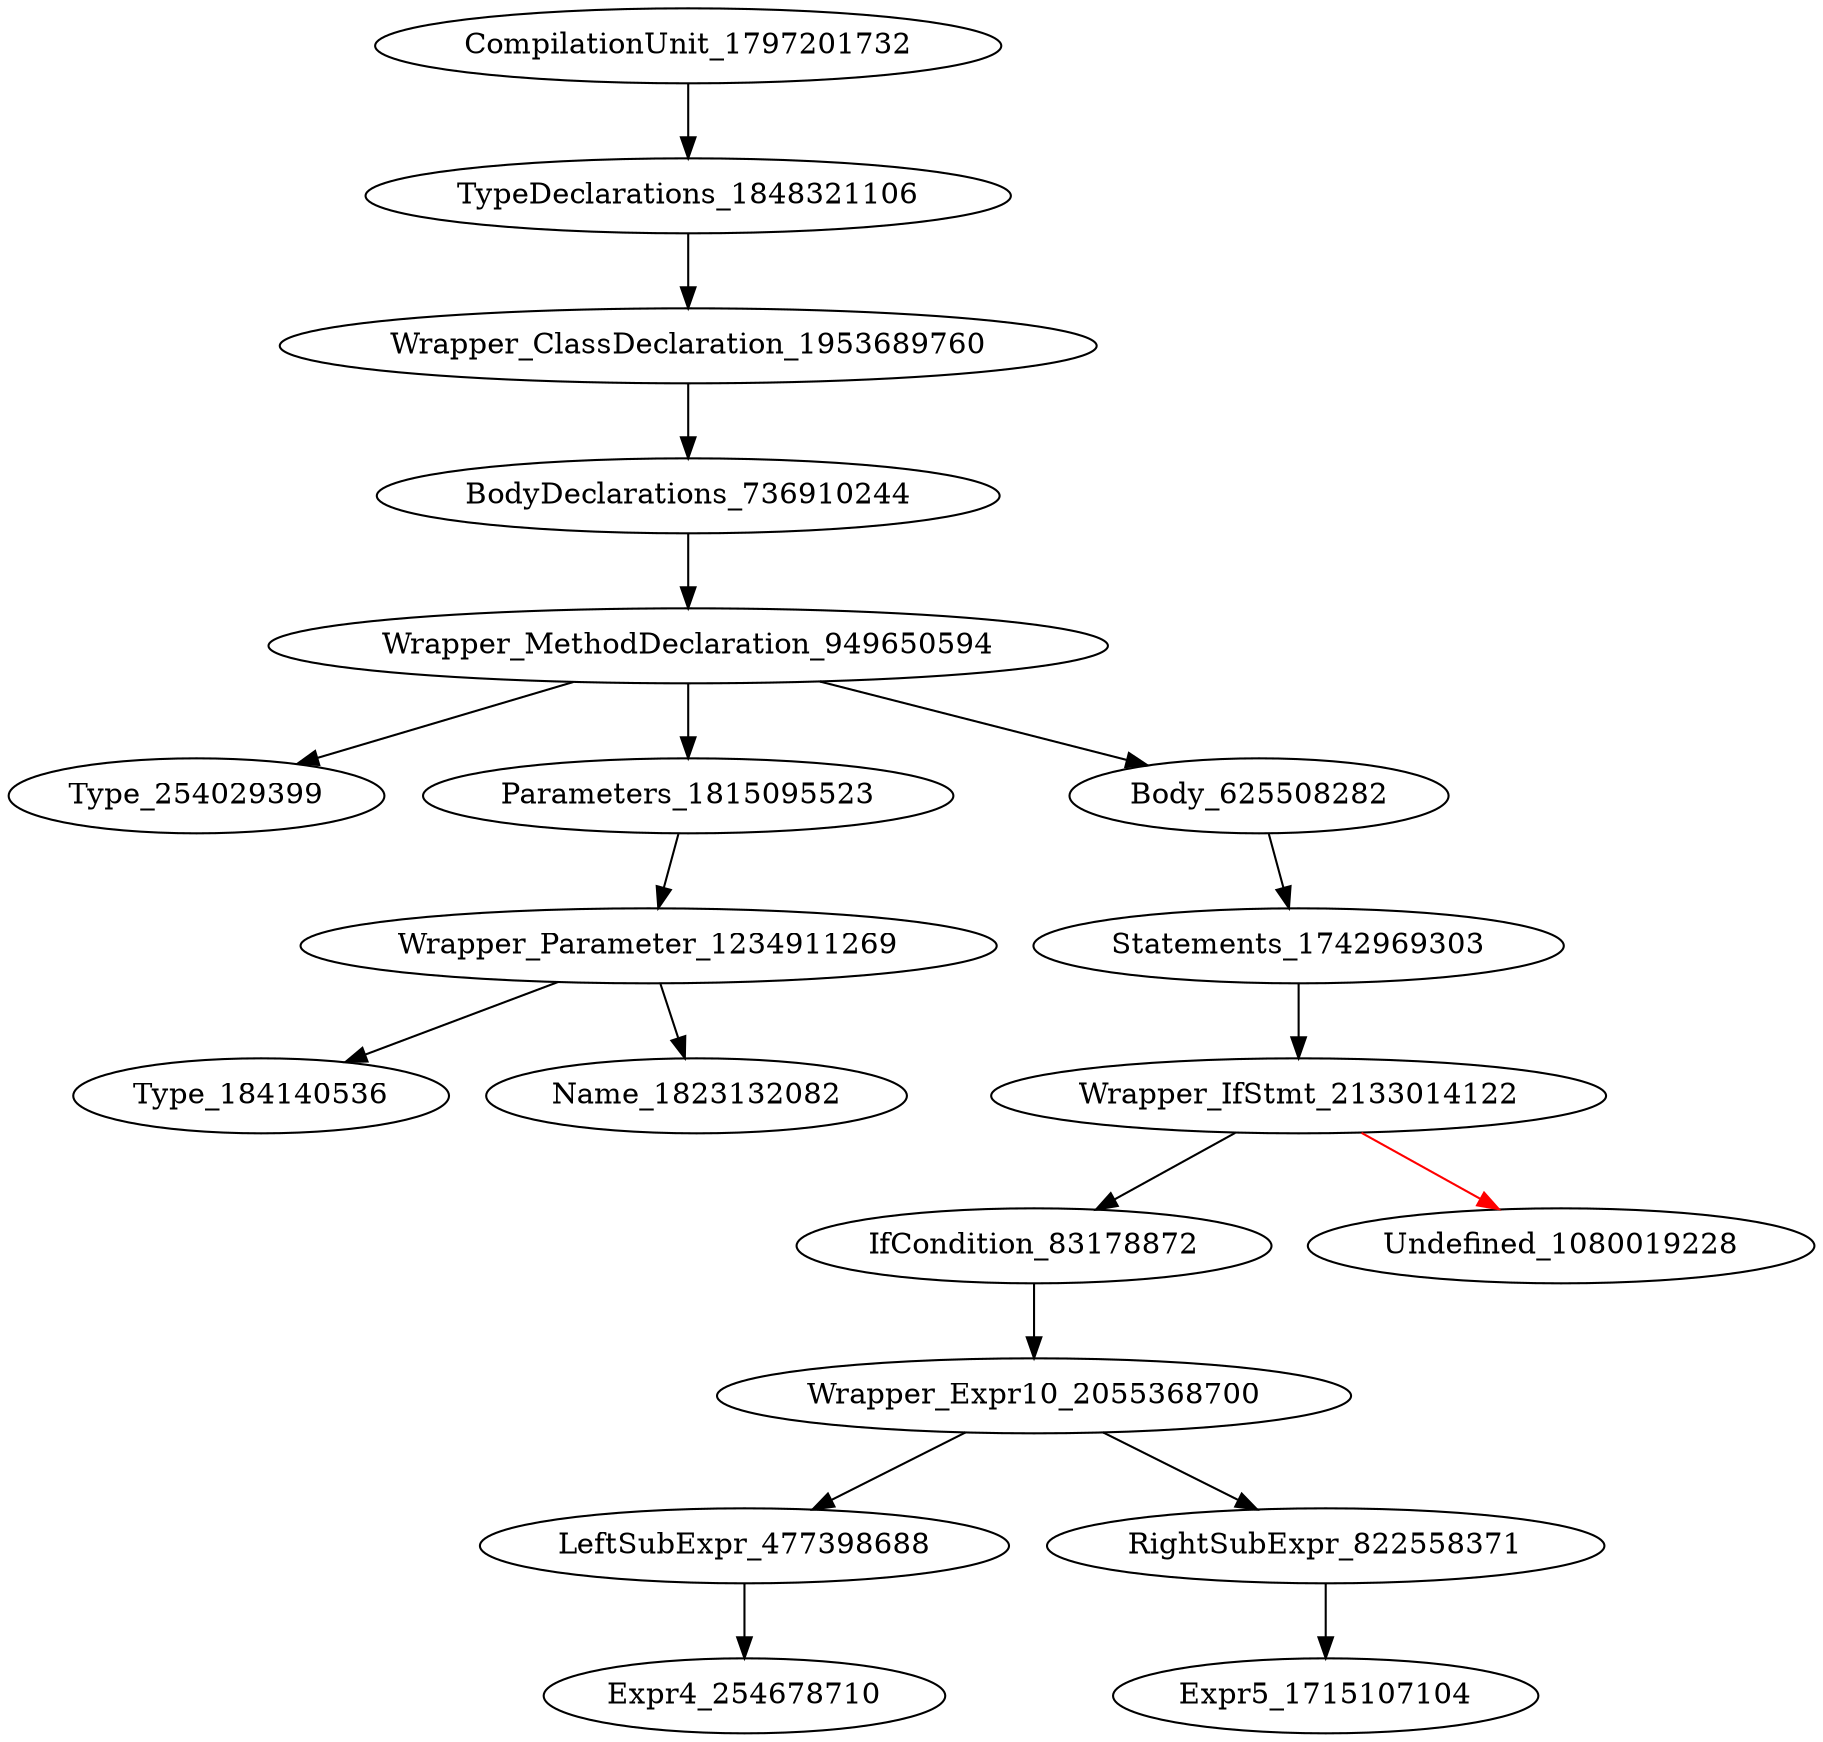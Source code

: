 digraph {
CompilationUnit_1797201732 -> TypeDeclarations_1848321106
TypeDeclarations_1848321106 -> Wrapper_ClassDeclaration_1953689760
Wrapper_ClassDeclaration_1953689760 -> BodyDeclarations_736910244
BodyDeclarations_736910244 -> Wrapper_MethodDeclaration_949650594
Wrapper_MethodDeclaration_949650594 -> Type_254029399
Wrapper_MethodDeclaration_949650594 -> Parameters_1815095523
Wrapper_MethodDeclaration_949650594 -> Body_625508282
Parameters_1815095523 -> Wrapper_Parameter_1234911269
Body_625508282 -> Statements_1742969303
Wrapper_Parameter_1234911269 -> Type_184140536
Wrapper_Parameter_1234911269 -> Name_1823132082
Statements_1742969303 -> Wrapper_IfStmt_2133014122
Wrapper_IfStmt_2133014122 -> IfCondition_83178872
Wrapper_IfStmt_2133014122 -> Undefined_1080019228 [color = red] 
IfCondition_83178872 -> Wrapper_Expr10_2055368700
Wrapper_Expr10_2055368700 -> LeftSubExpr_477398688
Wrapper_Expr10_2055368700 -> RightSubExpr_822558371
LeftSubExpr_477398688 -> Expr4_254678710
RightSubExpr_822558371 -> Expr5_1715107104
}